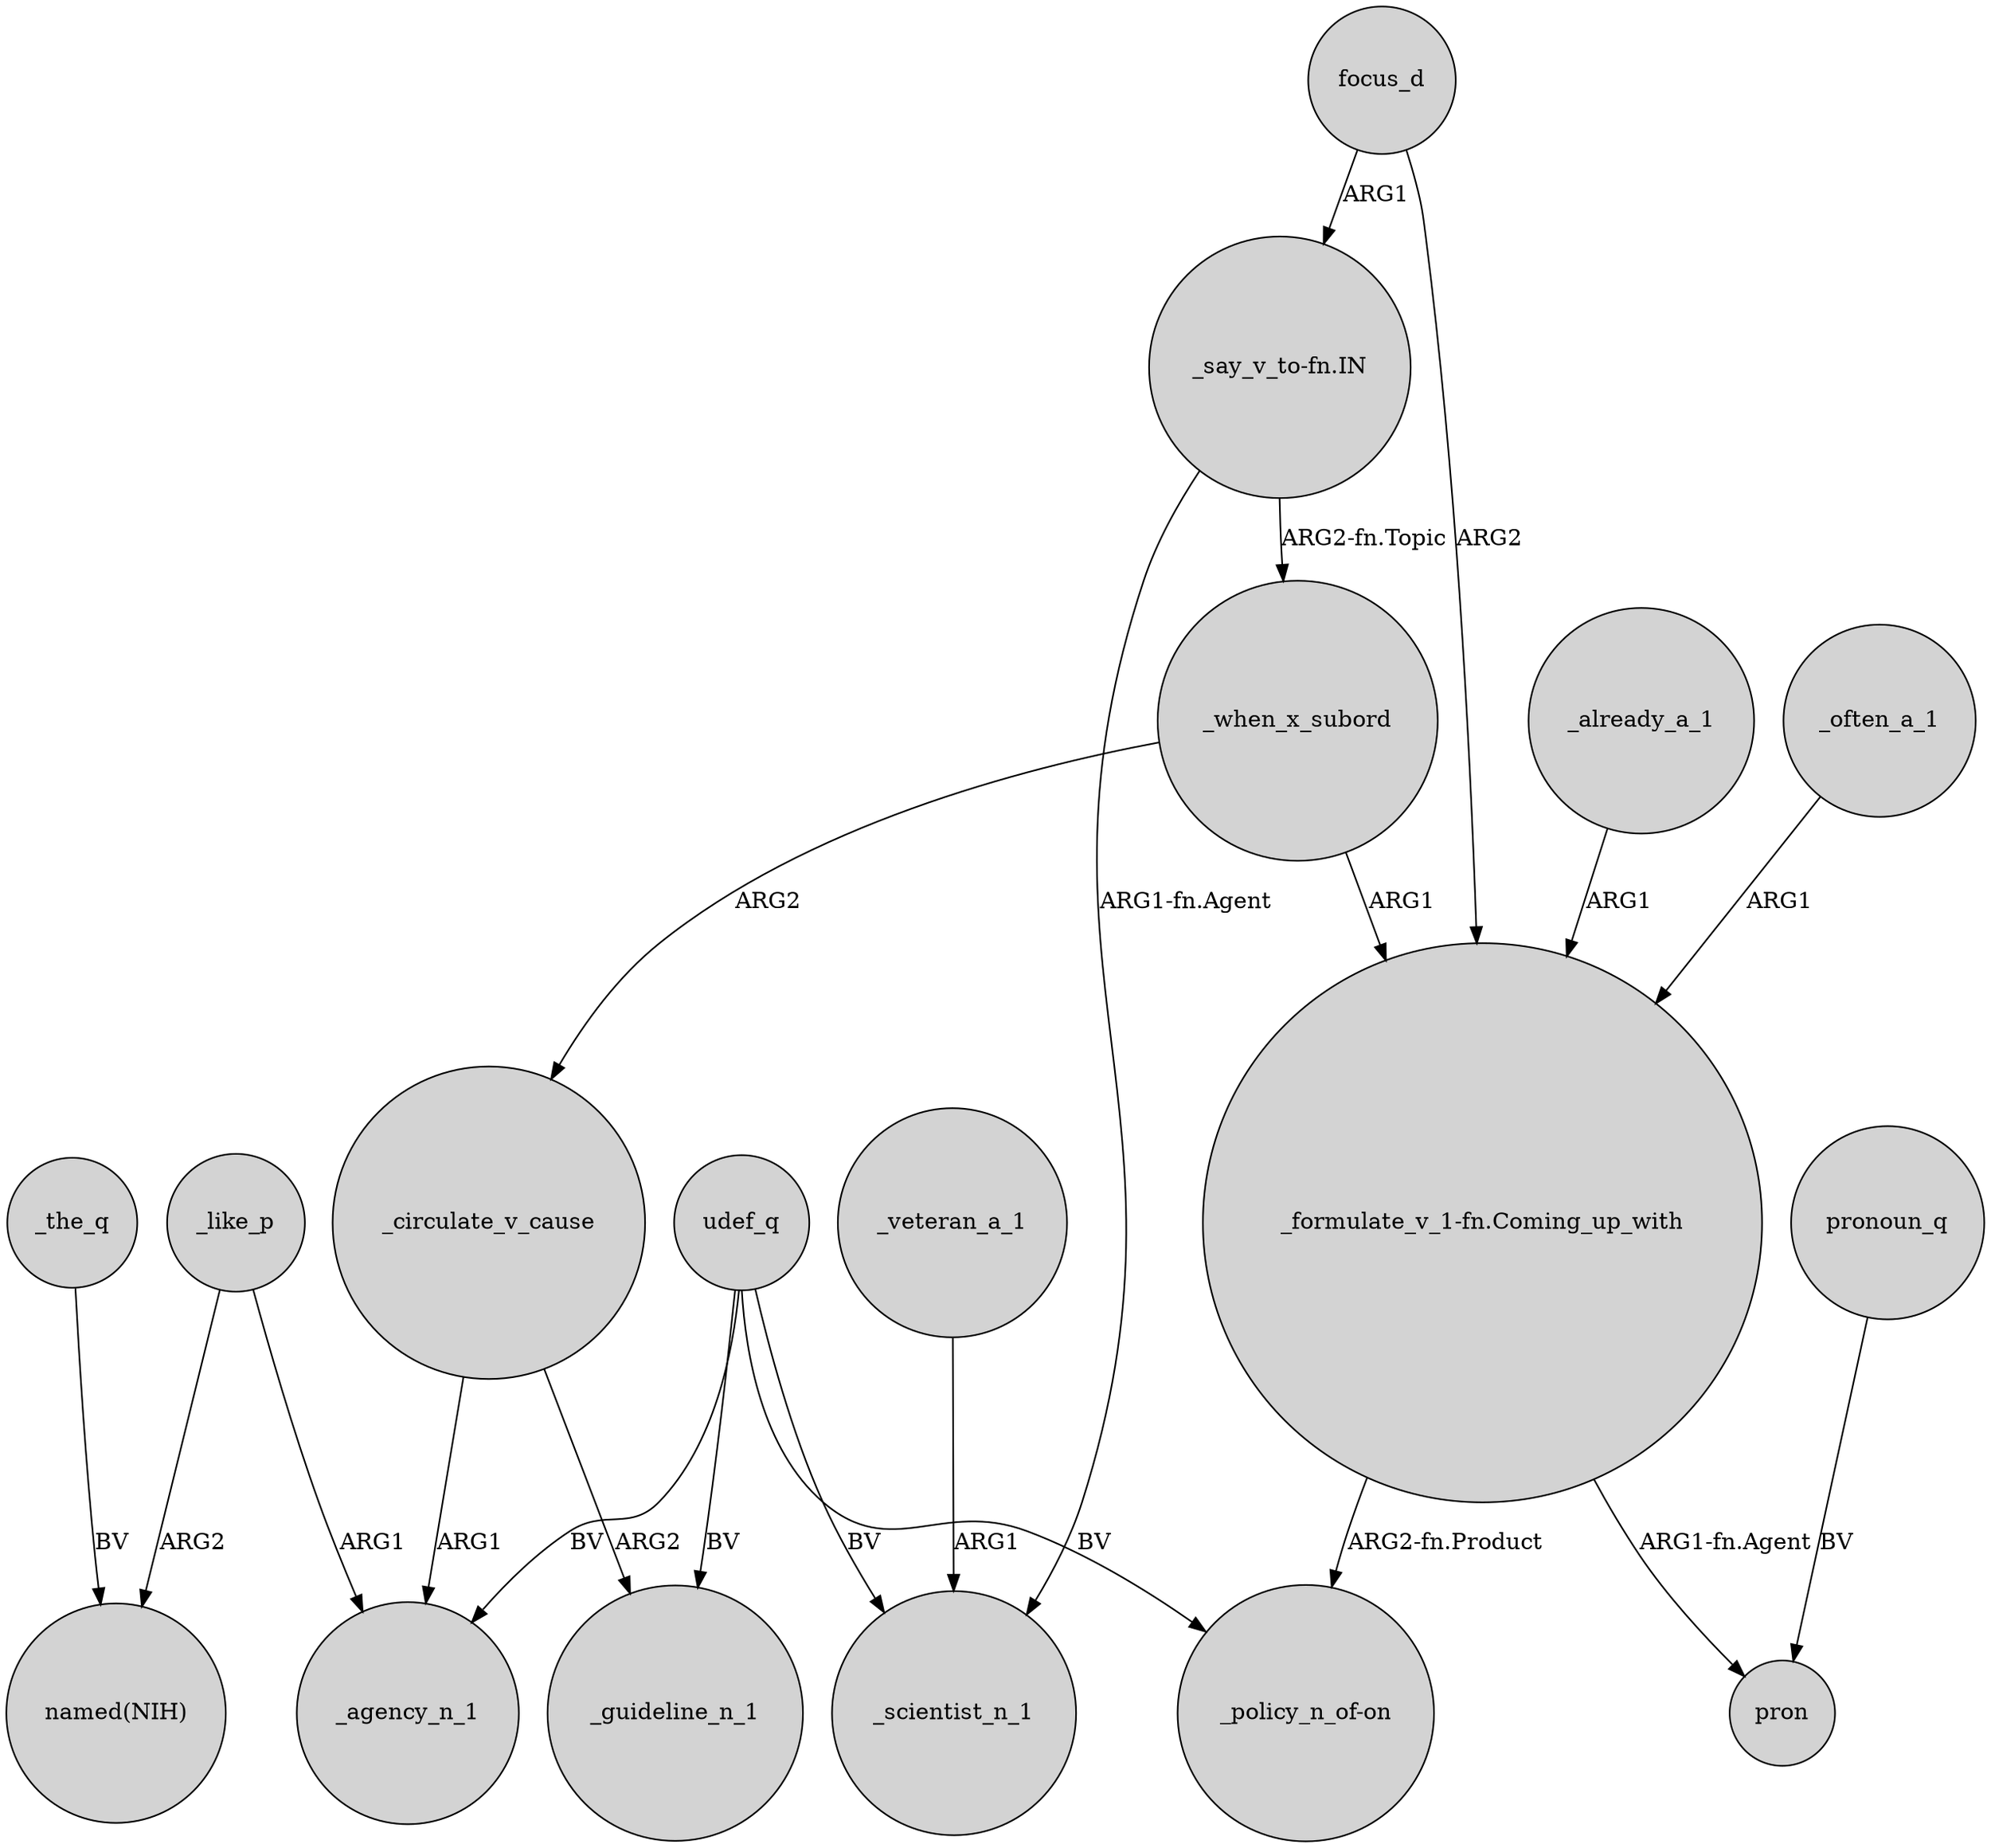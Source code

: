 digraph {
	node [shape=circle style=filled]
	"_formulate_v_1-fn.Coming_up_with" -> "_policy_n_of-on" [label="ARG2-fn.Product"]
	focus_d -> "_formulate_v_1-fn.Coming_up_with" [label=ARG2]
	_when_x_subord -> "_formulate_v_1-fn.Coming_up_with" [label=ARG1]
	_like_p -> "named(NIH)" [label=ARG2]
	udef_q -> _guideline_n_1 [label=BV]
	_already_a_1 -> "_formulate_v_1-fn.Coming_up_with" [label=ARG1]
	udef_q -> "_policy_n_of-on" [label=BV]
	"_say_v_to-fn.IN" -> _scientist_n_1 [label="ARG1-fn.Agent"]
	pronoun_q -> pron [label=BV]
	_like_p -> _agency_n_1 [label=ARG1]
	"_say_v_to-fn.IN" -> _when_x_subord [label="ARG2-fn.Topic"]
	_circulate_v_cause -> _agency_n_1 [label=ARG1]
	_often_a_1 -> "_formulate_v_1-fn.Coming_up_with" [label=ARG1]
	udef_q -> _agency_n_1 [label=BV]
	_the_q -> "named(NIH)" [label=BV]
	_when_x_subord -> _circulate_v_cause [label=ARG2]
	_veteran_a_1 -> _scientist_n_1 [label=ARG1]
	"_formulate_v_1-fn.Coming_up_with" -> pron [label="ARG1-fn.Agent"]
	udef_q -> _scientist_n_1 [label=BV]
	_circulate_v_cause -> _guideline_n_1 [label=ARG2]
	focus_d -> "_say_v_to-fn.IN" [label=ARG1]
}

